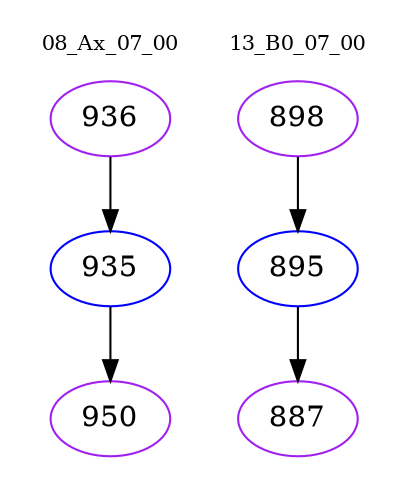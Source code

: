 digraph{
subgraph cluster_0 {
color = white
label = "08_Ax_07_00";
fontsize=10;
T0_936 [label="936", color="purple"]
T0_936 -> T0_935 [color="black"]
T0_935 [label="935", color="blue"]
T0_935 -> T0_950 [color="black"]
T0_950 [label="950", color="purple"]
}
subgraph cluster_1 {
color = white
label = "13_B0_07_00";
fontsize=10;
T1_898 [label="898", color="purple"]
T1_898 -> T1_895 [color="black"]
T1_895 [label="895", color="blue"]
T1_895 -> T1_887 [color="black"]
T1_887 [label="887", color="purple"]
}
}
